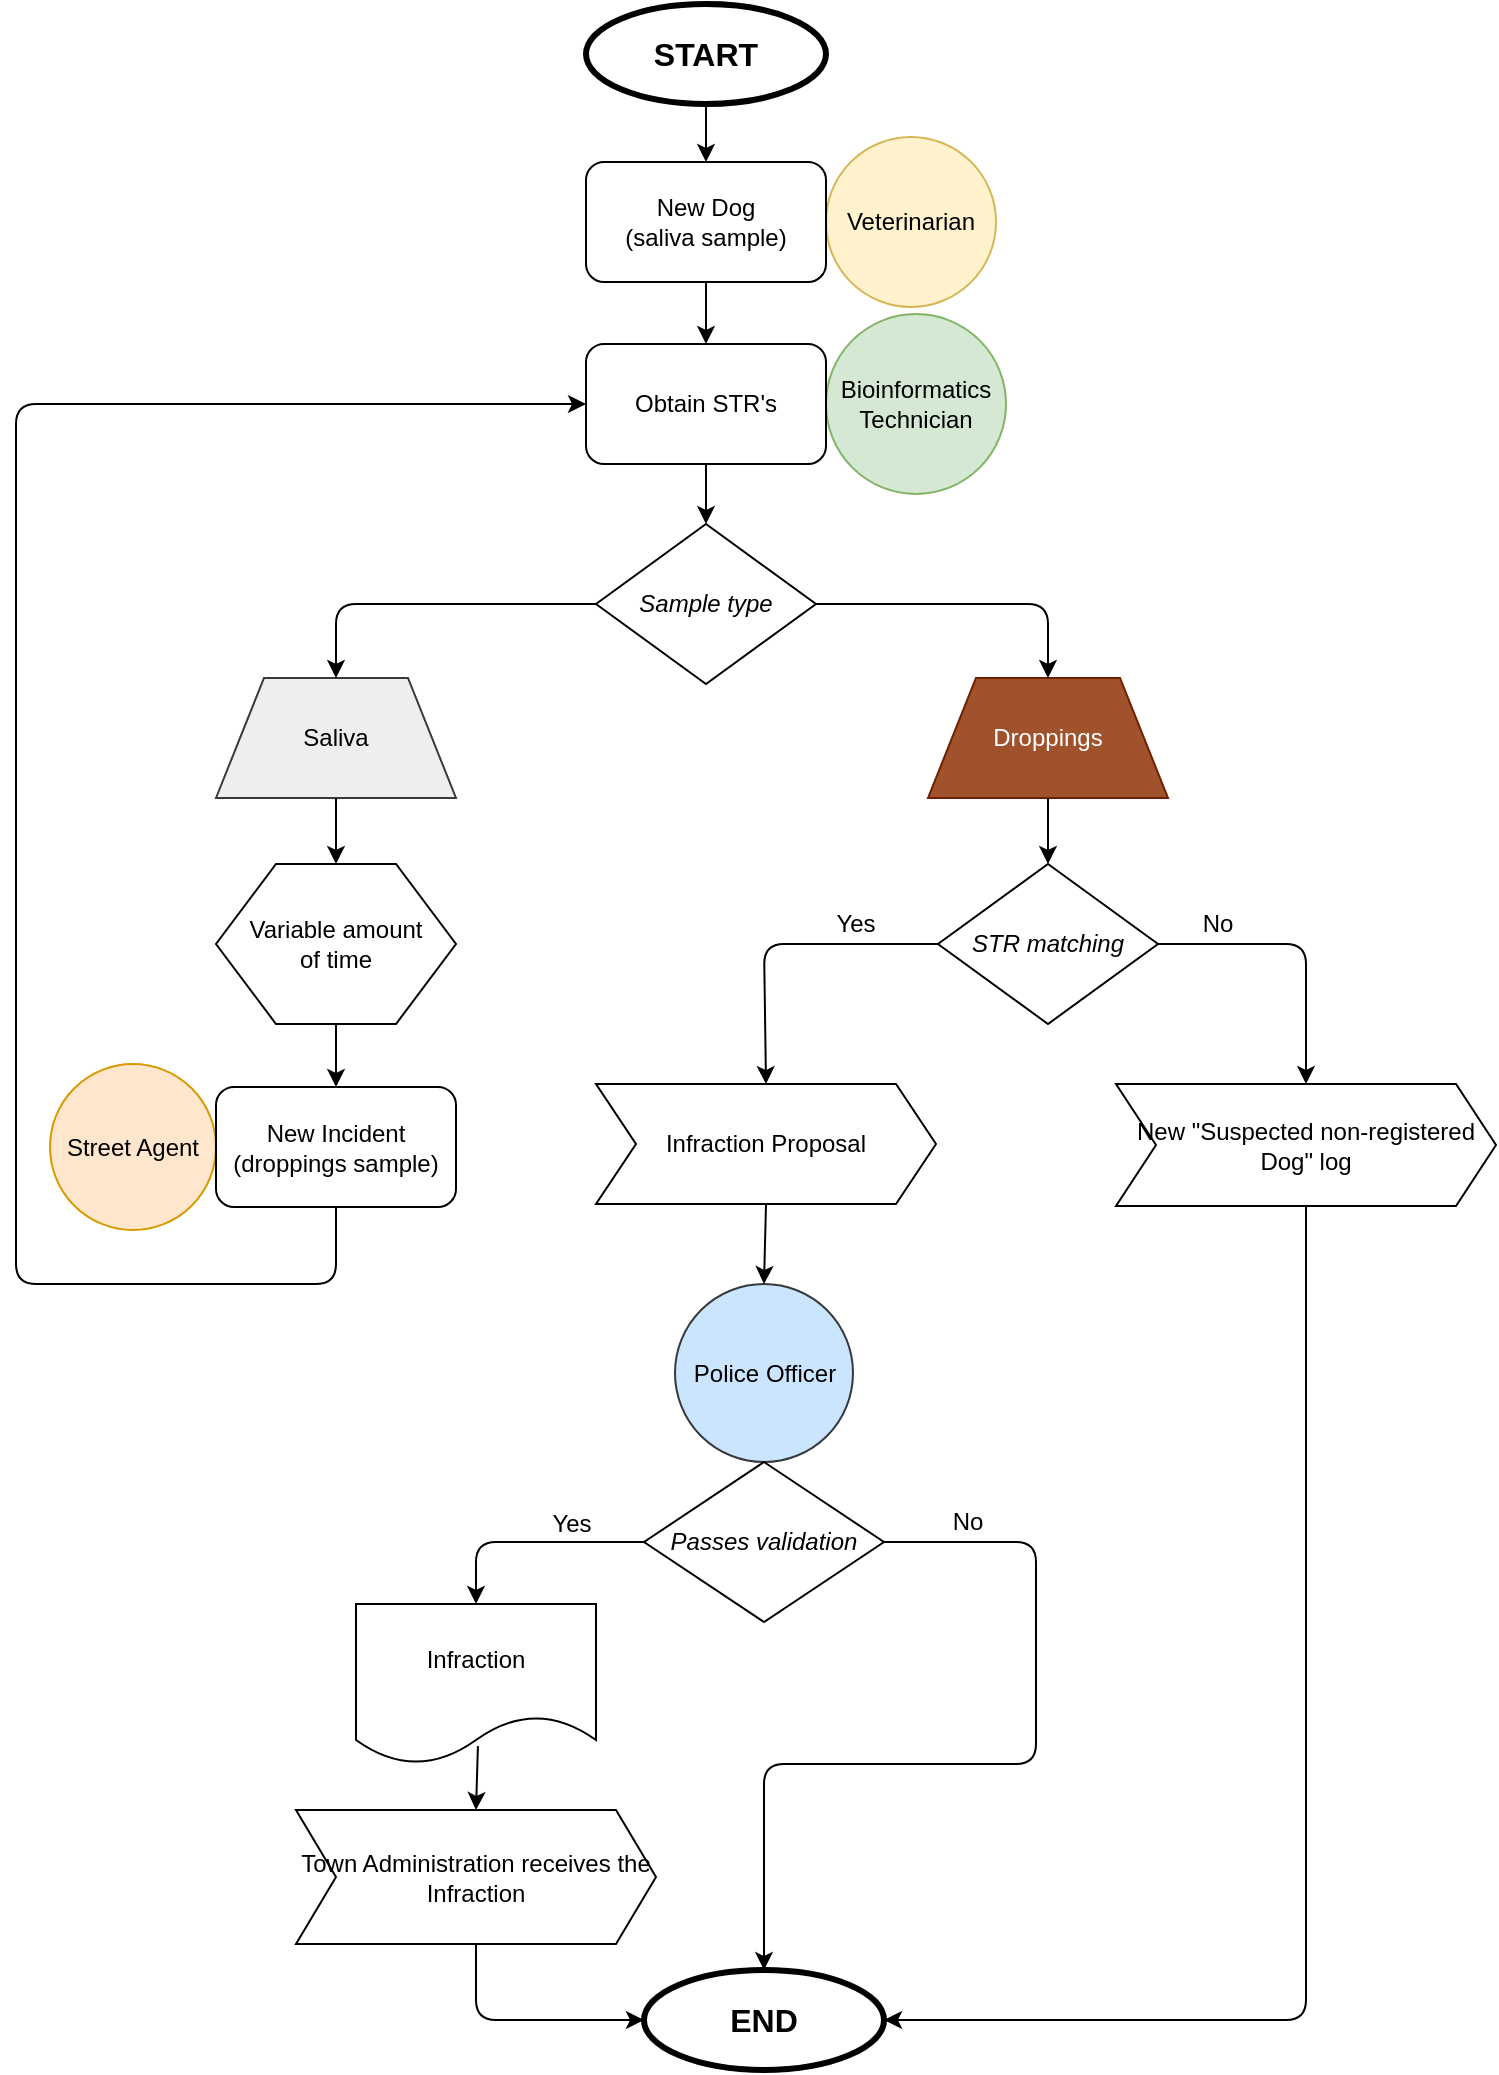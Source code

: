 <mxfile version="10.5.4" type="device"><diagram id="f3RZYyvdRFLZMPqU61Du" name="Page-1"><mxGraphModel dx="1324" dy="746" grid="1" gridSize="10" guides="1" tooltips="1" connect="1" arrows="1" fold="1" page="1" pageScale="1" pageWidth="850" pageHeight="1100" math="0" shadow="0"><root><mxCell id="0"/><mxCell id="1" parent="0"/><mxCell id="i_7L5sgX7-c7rfTBSonx-4" value="&lt;h2&gt;&lt;font style=&quot;font-size: 16px&quot;&gt;START&lt;/font&gt;&lt;/h2&gt;" style="ellipse;whiteSpace=wrap;html=1;fontFamily=Helvetica;labelBackgroundColor=none;strokeWidth=3;" vertex="1" parent="1"><mxGeometry x="355" y="40" width="120" height="50" as="geometry"/></mxCell><mxCell id="i_7L5sgX7-c7rfTBSonx-5" value="" style="endArrow=classic;html=1;exitX=0.5;exitY=1;exitDx=0;exitDy=0;fontFamily=Helvetica;entryX=0.5;entryY=0;entryDx=0;entryDy=0;entryPerimeter=0;" edge="1" parent="1" source="i_7L5sgX7-c7rfTBSonx-4" target="i_7L5sgX7-c7rfTBSonx-43"><mxGeometry width="50" height="50" relative="1" as="geometry"><mxPoint x="360" y="363" as="sourcePoint"/><mxPoint x="415" y="73" as="targetPoint"/></mxGeometry></mxCell><mxCell id="i_7L5sgX7-c7rfTBSonx-10" value="&lt;h2 style=&quot;font-size: 16px&quot;&gt;&lt;font style=&quot;font-size: 16px&quot;&gt;END&lt;/font&gt;&lt;/h2&gt;" style="ellipse;whiteSpace=wrap;html=1;fontFamily=Helvetica;strokeWidth=3;" vertex="1" parent="1"><mxGeometry x="384" y="1023" width="120" height="50" as="geometry"/></mxCell><mxCell id="i_7L5sgX7-c7rfTBSonx-15" value="&lt;div&gt;Veterinarian&lt;br&gt;&lt;/div&gt;" style="ellipse;whiteSpace=wrap;html=1;aspect=fixed;fontFamily=Helvetica;fillColor=#fff2cc;strokeColor=#d6b656;" vertex="1" parent="1"><mxGeometry x="475" y="106.5" width="85" height="85" as="geometry"/></mxCell><mxCell id="i_7L5sgX7-c7rfTBSonx-16" value="&lt;div&gt;&lt;div&gt;&lt;span&gt;Bioinformatics Technician&lt;/span&gt;&lt;/div&gt;&lt;/div&gt;" style="ellipse;whiteSpace=wrap;html=1;aspect=fixed;fontFamily=Helvetica;fillColor=#d5e8d4;strokeColor=#82b366;" vertex="1" parent="1"><mxGeometry x="475" y="195" width="90" height="90" as="geometry"/></mxCell><mxCell id="i_7L5sgX7-c7rfTBSonx-20" value="&lt;div&gt;&lt;div&gt;Street Agent&lt;br&gt;&lt;/div&gt;&lt;/div&gt;" style="ellipse;whiteSpace=wrap;html=1;aspect=fixed;fontFamily=Helvetica;fillColor=#ffe6cc;strokeColor=#d79b00;" vertex="1" parent="1"><mxGeometry x="87" y="570" width="83" height="83" as="geometry"/></mxCell><mxCell id="i_7L5sgX7-c7rfTBSonx-24" value="Police Officer" style="ellipse;whiteSpace=wrap;html=1;aspect=fixed;fontFamily=Helvetica;fillColor=#cce5ff;strokeColor=#36393d;" vertex="1" parent="1"><mxGeometry x="399.5" y="680" width="89" height="89" as="geometry"/></mxCell><mxCell id="i_7L5sgX7-c7rfTBSonx-2" value="&lt;i&gt;&lt;font style=&quot;font-size: 12px&quot;&gt;Sample type&lt;/font&gt;&lt;/i&gt;" style="rhombus;whiteSpace=wrap;html=1;rounded=0;shadow=0;labelBackgroundColor=none;strokeColor=#000000;strokeWidth=1;fillColor=#ffffff;fontFamily=Helvetica;fontSize=8;fontColor=#000000;align=center;" vertex="1" parent="1"><mxGeometry x="360" y="300" width="110" height="80" as="geometry"/></mxCell><mxCell id="i_7L5sgX7-c7rfTBSonx-34" value="Saliva" style="shape=trapezoid;perimeter=trapezoidPerimeter;whiteSpace=wrap;html=1;labelBackgroundColor=none;strokeWidth=1;fontFamily=Helvetica;fontSize=12;fillColor=#eeeeee;strokeColor=#36393d;" vertex="1" parent="1"><mxGeometry x="170" y="377" width="120" height="60" as="geometry"/></mxCell><mxCell id="i_7L5sgX7-c7rfTBSonx-35" value="Droppings" style="shape=trapezoid;perimeter=trapezoidPerimeter;whiteSpace=wrap;html=1;labelBackgroundColor=none;strokeWidth=1;fontFamily=Helvetica;fontSize=12;fillColor=#a0522d;strokeColor=#6D1F00;fontColor=#ffffff;" vertex="1" parent="1"><mxGeometry x="526" y="377" width="120" height="60" as="geometry"/></mxCell><mxCell id="i_7L5sgX7-c7rfTBSonx-36" value="" style="endArrow=classic;html=1;fontFamily=Helvetica;fontSize=12;entryX=0.5;entryY=0;entryDx=0;entryDy=0;exitX=0;exitY=0.5;exitDx=0;exitDy=0;" edge="1" parent="1" source="i_7L5sgX7-c7rfTBSonx-2" target="i_7L5sgX7-c7rfTBSonx-34"><mxGeometry width="50" height="50" relative="1" as="geometry"><mxPoint x="200" y="1117" as="sourcePoint"/><mxPoint x="250" y="1067" as="targetPoint"/><Array as="points"><mxPoint x="230" y="340"/><mxPoint x="230" y="367"/></Array></mxGeometry></mxCell><mxCell id="i_7L5sgX7-c7rfTBSonx-46" value="" style="edgeStyle=orthogonalEdgeStyle;rounded=0;orthogonalLoop=1;jettySize=auto;html=1;fontFamily=Helvetica;fontSize=12;" edge="1" parent="1" source="i_7L5sgX7-c7rfTBSonx-43" target="i_7L5sgX7-c7rfTBSonx-45"><mxGeometry relative="1" as="geometry"/></mxCell><mxCell id="i_7L5sgX7-c7rfTBSonx-43" value="&lt;div&gt;New Dog &lt;br&gt;&lt;/div&gt;&lt;div&gt;(saliva sample)&lt;/div&gt;" style="rounded=1;whiteSpace=wrap;html=1;labelBackgroundColor=none;strokeWidth=1;fontFamily=Helvetica;fontSize=12;" vertex="1" parent="1"><mxGeometry x="355" y="119" width="120" height="60" as="geometry"/></mxCell><mxCell id="i_7L5sgX7-c7rfTBSonx-45" value="&lt;div&gt;Obtain STR's&lt;/div&gt;" style="rounded=1;whiteSpace=wrap;html=1;labelBackgroundColor=none;strokeWidth=1;fontFamily=Helvetica;fontSize=12;" vertex="1" parent="1"><mxGeometry x="355" y="210" width="120" height="60" as="geometry"/></mxCell><mxCell id="i_7L5sgX7-c7rfTBSonx-47" value="" style="endArrow=classic;html=1;fontFamily=Helvetica;fontSize=12;exitX=0.5;exitY=1;exitDx=0;exitDy=0;entryX=0.5;entryY=0;entryDx=0;entryDy=0;" edge="1" parent="1" source="i_7L5sgX7-c7rfTBSonx-45" target="i_7L5sgX7-c7rfTBSonx-2"><mxGeometry width="50" height="50" relative="1" as="geometry"><mxPoint x="280" y="353" as="sourcePoint"/><mxPoint x="330" y="303" as="targetPoint"/></mxGeometry></mxCell><mxCell id="i_7L5sgX7-c7rfTBSonx-56" value="" style="endArrow=classic;html=1;fontFamily=Helvetica;fontSize=12;exitX=0.5;exitY=1;exitDx=0;exitDy=0;entryX=0;entryY=0.5;entryDx=0;entryDy=0;" edge="1" parent="1" source="i_7L5sgX7-c7rfTBSonx-57" target="i_7L5sgX7-c7rfTBSonx-45"><mxGeometry width="50" height="50" relative="1" as="geometry"><mxPoint x="305" y="583" as="sourcePoint"/><mxPoint x="330" y="293" as="targetPoint"/><Array as="points"><mxPoint x="230" y="680"/><mxPoint x="150" y="680"/><mxPoint x="70" y="680"/><mxPoint x="70" y="443"/><mxPoint x="70" y="240"/></Array></mxGeometry></mxCell><mxCell id="i_7L5sgX7-c7rfTBSonx-57" value="&lt;div&gt;New Incident&lt;/div&gt;&lt;div&gt;(droppings sample)&lt;br&gt;&lt;/div&gt;" style="rounded=1;whiteSpace=wrap;html=1;labelBackgroundColor=none;strokeWidth=1;fontFamily=Helvetica;fontSize=12;" vertex="1" parent="1"><mxGeometry x="170" y="581.5" width="120" height="60" as="geometry"/></mxCell><mxCell id="i_7L5sgX7-c7rfTBSonx-58" value="&lt;div&gt;Variable amount &lt;br&gt;&lt;/div&gt;&lt;div&gt;of time&lt;/div&gt;" style="shape=hexagon;perimeter=hexagonPerimeter2;whiteSpace=wrap;html=1;labelBackgroundColor=none;strokeWidth=1;fontFamily=Helvetica;fontSize=12;" vertex="1" parent="1"><mxGeometry x="170" y="470" width="120" height="80" as="geometry"/></mxCell><mxCell id="i_7L5sgX7-c7rfTBSonx-59" value="" style="endArrow=classic;html=1;fontFamily=Helvetica;fontSize=12;exitX=0.5;exitY=1;exitDx=0;exitDy=0;entryX=0.5;entryY=0;entryDx=0;entryDy=0;" edge="1" parent="1" source="i_7L5sgX7-c7rfTBSonx-34" target="i_7L5sgX7-c7rfTBSonx-58"><mxGeometry width="50" height="50" relative="1" as="geometry"><mxPoint x="440" y="553" as="sourcePoint"/><mxPoint x="490" y="503" as="targetPoint"/></mxGeometry></mxCell><mxCell id="i_7L5sgX7-c7rfTBSonx-60" value="" style="endArrow=classic;html=1;fontFamily=Helvetica;fontSize=12;exitX=0.5;exitY=1;exitDx=0;exitDy=0;entryX=0.5;entryY=0;entryDx=0;entryDy=0;" edge="1" parent="1" source="i_7L5sgX7-c7rfTBSonx-58" target="i_7L5sgX7-c7rfTBSonx-57"><mxGeometry width="50" height="50" relative="1" as="geometry"><mxPoint x="314" y="477" as="sourcePoint"/><mxPoint x="314" y="513" as="targetPoint"/></mxGeometry></mxCell><mxCell id="i_7L5sgX7-c7rfTBSonx-61" value="&lt;i&gt;&lt;font style=&quot;font-size: 12px&quot;&gt;STR matching&lt;/font&gt;&lt;/i&gt;" style="rhombus;whiteSpace=wrap;html=1;rounded=0;shadow=0;labelBackgroundColor=none;strokeColor=#000000;strokeWidth=1;fillColor=#ffffff;fontFamily=Helvetica;fontSize=8;fontColor=#000000;align=center;" vertex="1" parent="1"><mxGeometry x="531" y="470" width="110" height="80" as="geometry"/></mxCell><mxCell id="i_7L5sgX7-c7rfTBSonx-62" value="" style="endArrow=classic;html=1;fontFamily=Helvetica;fontSize=12;exitX=0.5;exitY=1;exitDx=0;exitDy=0;entryX=0.5;entryY=0;entryDx=0;entryDy=0;" edge="1" parent="1" source="i_7L5sgX7-c7rfTBSonx-35" target="i_7L5sgX7-c7rfTBSonx-61"><mxGeometry width="50" height="50" relative="1" as="geometry"><mxPoint x="600" y="523" as="sourcePoint"/><mxPoint x="650" y="473" as="targetPoint"/></mxGeometry></mxCell><mxCell id="i_7L5sgX7-c7rfTBSonx-64" value="" style="endArrow=classic;html=1;fontFamily=Helvetica;fontSize=12;exitX=0;exitY=0.5;exitDx=0;exitDy=0;entryX=0.5;entryY=0;entryDx=0;entryDy=0;" edge="1" parent="1" source="i_7L5sgX7-c7rfTBSonx-61" target="i_7L5sgX7-c7rfTBSonx-82"><mxGeometry width="50" height="50" relative="1" as="geometry"><mxPoint x="440" y="603" as="sourcePoint"/><mxPoint x="450" y="623" as="targetPoint"/><Array as="points"><mxPoint x="444" y="510"/></Array></mxGeometry></mxCell><mxCell id="i_7L5sgX7-c7rfTBSonx-65" value="Yes" style="text;html=1;strokeColor=none;fillColor=none;align=center;verticalAlign=middle;whiteSpace=wrap;rounded=0;labelBackgroundColor=none;fontFamily=Helvetica;fontSize=12;" vertex="1" parent="1"><mxGeometry x="470" y="490" width="40" height="20" as="geometry"/></mxCell><mxCell id="i_7L5sgX7-c7rfTBSonx-67" value="No" style="text;html=1;strokeColor=none;fillColor=none;align=center;verticalAlign=middle;whiteSpace=wrap;rounded=0;labelBackgroundColor=none;fontFamily=Helvetica;fontSize=12;" vertex="1" parent="1"><mxGeometry x="651" y="490" width="40" height="20" as="geometry"/></mxCell><mxCell id="i_7L5sgX7-c7rfTBSonx-70" value="&lt;i&gt;&lt;font style=&quot;font-size: 12px&quot;&gt;Passes validation&lt;/font&gt;&lt;/i&gt;" style="rhombus;whiteSpace=wrap;html=1;rounded=0;shadow=0;labelBackgroundColor=none;strokeColor=#000000;strokeWidth=1;fillColor=#ffffff;fontFamily=Helvetica;fontSize=8;fontColor=#000000;align=center;" vertex="1" parent="1"><mxGeometry x="384" y="769" width="120" height="80" as="geometry"/></mxCell><mxCell id="i_7L5sgX7-c7rfTBSonx-75" value="Infraction" style="shape=document;whiteSpace=wrap;html=1;boundedLbl=1;labelBackgroundColor=none;strokeWidth=1;fontFamily=Helvetica;fontSize=12;" vertex="1" parent="1"><mxGeometry x="240" y="840" width="120" height="80" as="geometry"/></mxCell><mxCell id="i_7L5sgX7-c7rfTBSonx-76" value="" style="endArrow=classic;html=1;fontFamily=Helvetica;fontSize=12;exitX=0.5;exitY=1;exitDx=0;exitDy=0;entryX=0.5;entryY=0;entryDx=0;entryDy=0;" edge="1" parent="1" source="i_7L5sgX7-c7rfTBSonx-82" target="i_7L5sgX7-c7rfTBSonx-24"><mxGeometry width="50" height="50" relative="1" as="geometry"><mxPoint x="450" y="683" as="sourcePoint"/><mxPoint x="360" y="693" as="targetPoint"/></mxGeometry></mxCell><mxCell id="i_7L5sgX7-c7rfTBSonx-77" value="" style="endArrow=classic;html=1;fontFamily=Helvetica;fontSize=12;exitX=0;exitY=0.5;exitDx=0;exitDy=0;entryX=0.5;entryY=0;entryDx=0;entryDy=0;" edge="1" parent="1" source="i_7L5sgX7-c7rfTBSonx-70" target="i_7L5sgX7-c7rfTBSonx-75"><mxGeometry width="50" height="50" relative="1" as="geometry"><mxPoint x="240" y="853" as="sourcePoint"/><mxPoint x="290" y="803" as="targetPoint"/><Array as="points"><mxPoint x="300" y="809"/></Array></mxGeometry></mxCell><mxCell id="i_7L5sgX7-c7rfTBSonx-78" value="Yes" style="text;html=1;strokeColor=none;fillColor=none;align=center;verticalAlign=middle;whiteSpace=wrap;rounded=0;labelBackgroundColor=none;fontFamily=Helvetica;fontSize=12;" vertex="1" parent="1"><mxGeometry x="328" y="790" width="40" height="20" as="geometry"/></mxCell><mxCell id="i_7L5sgX7-c7rfTBSonx-79" value="No" style="text;html=1;strokeColor=none;fillColor=none;align=center;verticalAlign=middle;whiteSpace=wrap;rounded=0;labelBackgroundColor=none;fontFamily=Helvetica;fontSize=12;" vertex="1" parent="1"><mxGeometry x="526" y="789" width="40" height="20" as="geometry"/></mxCell><mxCell id="i_7L5sgX7-c7rfTBSonx-80" value="" style="endArrow=classic;html=1;fontFamily=Helvetica;fontSize=12;exitX=1;exitY=0.5;exitDx=0;exitDy=0;entryX=0.5;entryY=0;entryDx=0;entryDy=0;" edge="1" parent="1" source="i_7L5sgX7-c7rfTBSonx-70" target="i_7L5sgX7-c7rfTBSonx-10"><mxGeometry width="50" height="50" relative="1" as="geometry"><mxPoint x="620" y="883" as="sourcePoint"/><mxPoint x="670" y="833" as="targetPoint"/><Array as="points"><mxPoint x="580" y="809"/><mxPoint x="580" y="920"/><mxPoint x="444" y="920"/></Array></mxGeometry></mxCell><mxCell id="i_7L5sgX7-c7rfTBSonx-82" value="Infraction Proposal" style="shape=step;perimeter=stepPerimeter;whiteSpace=wrap;html=1;fixedSize=1;labelBackgroundColor=none;strokeWidth=1;fontFamily=Helvetica;fontSize=12;" vertex="1" parent="1"><mxGeometry x="360" y="580" width="170" height="60" as="geometry"/></mxCell><mxCell id="i_7L5sgX7-c7rfTBSonx-84" value="" style="endArrow=classic;html=1;fontFamily=Helvetica;fontSize=12;exitX=0.5;exitY=1;exitDx=0;exitDy=0;entryX=1;entryY=0.5;entryDx=0;entryDy=0;" edge="1" parent="1" source="i_7L5sgX7-c7rfTBSonx-83" target="i_7L5sgX7-c7rfTBSonx-10"><mxGeometry width="50" height="50" relative="1" as="geometry"><mxPoint x="60" y="1063" as="sourcePoint"/><mxPoint x="110" y="1013" as="targetPoint"/><Array as="points"><mxPoint x="715" y="1048"/></Array></mxGeometry></mxCell><mxCell id="i_7L5sgX7-c7rfTBSonx-85" value="&lt;div&gt;Town Administration receives the Infraction&lt;/div&gt;" style="shape=step;perimeter=stepPerimeter;whiteSpace=wrap;html=1;fixedSize=1;labelBackgroundColor=none;strokeWidth=1;fontFamily=Helvetica;fontSize=12;" vertex="1" parent="1"><mxGeometry x="210" y="943" width="180" height="67" as="geometry"/></mxCell><mxCell id="i_7L5sgX7-c7rfTBSonx-87" value="" style="endArrow=classic;html=1;fontFamily=Helvetica;fontSize=12;exitX=1;exitY=0.5;exitDx=0;exitDy=0;entryX=0.5;entryY=0;entryDx=0;entryDy=0;" edge="1" parent="1" source="i_7L5sgX7-c7rfTBSonx-2" target="i_7L5sgX7-c7rfTBSonx-35"><mxGeometry width="50" height="50" relative="1" as="geometry"><mxPoint x="600" y="330" as="sourcePoint"/><mxPoint x="650" y="280" as="targetPoint"/><Array as="points"><mxPoint x="586" y="340"/></Array></mxGeometry></mxCell><mxCell id="i_7L5sgX7-c7rfTBSonx-83" value="New &quot;Suspected non-registered Dog&quot; log" style="shape=step;perimeter=stepPerimeter;whiteSpace=wrap;html=1;fixedSize=1;labelBackgroundColor=none;strokeWidth=1;fontFamily=Helvetica;fontSize=12;" vertex="1" parent="1"><mxGeometry x="620" y="580" width="190" height="61" as="geometry"/></mxCell><mxCell id="i_7L5sgX7-c7rfTBSonx-90" value="" style="endArrow=classic;html=1;fontFamily=Helvetica;fontSize=12;entryX=0.5;entryY=0;entryDx=0;entryDy=0;exitX=1;exitY=0.5;exitDx=0;exitDy=0;" edge="1" parent="1" source="i_7L5sgX7-c7rfTBSonx-61" target="i_7L5sgX7-c7rfTBSonx-83"><mxGeometry width="50" height="50" relative="1" as="geometry"><mxPoint x="641" y="510" as="sourcePoint"/><mxPoint x="696" y="623" as="targetPoint"/><Array as="points"><mxPoint x="715" y="510"/></Array></mxGeometry></mxCell><mxCell id="i_7L5sgX7-c7rfTBSonx-95" value="" style="endArrow=classic;html=1;fontFamily=Helvetica;fontSize=12;exitX=0.5;exitY=1;exitDx=0;exitDy=0;entryX=0;entryY=0.5;entryDx=0;entryDy=0;" edge="1" parent="1" source="i_7L5sgX7-c7rfTBSonx-85" target="i_7L5sgX7-c7rfTBSonx-10"><mxGeometry width="50" height="50" relative="1" as="geometry"><mxPoint x="60" y="1150" as="sourcePoint"/><mxPoint x="110" y="1100" as="targetPoint"/><Array as="points"><mxPoint x="300" y="1048"/></Array></mxGeometry></mxCell><mxCell id="i_7L5sgX7-c7rfTBSonx-97" value="" style="endArrow=classic;html=1;fontFamily=Helvetica;fontSize=12;exitX=0.508;exitY=0.888;exitDx=0;exitDy=0;exitPerimeter=0;entryX=0.5;entryY=0;entryDx=0;entryDy=0;" edge="1" parent="1" source="i_7L5sgX7-c7rfTBSonx-75" target="i_7L5sgX7-c7rfTBSonx-85"><mxGeometry width="50" height="50" relative="1" as="geometry"><mxPoint x="60" y="1150" as="sourcePoint"/><mxPoint x="110" y="1100" as="targetPoint"/></mxGeometry></mxCell></root></mxGraphModel></diagram></mxfile>